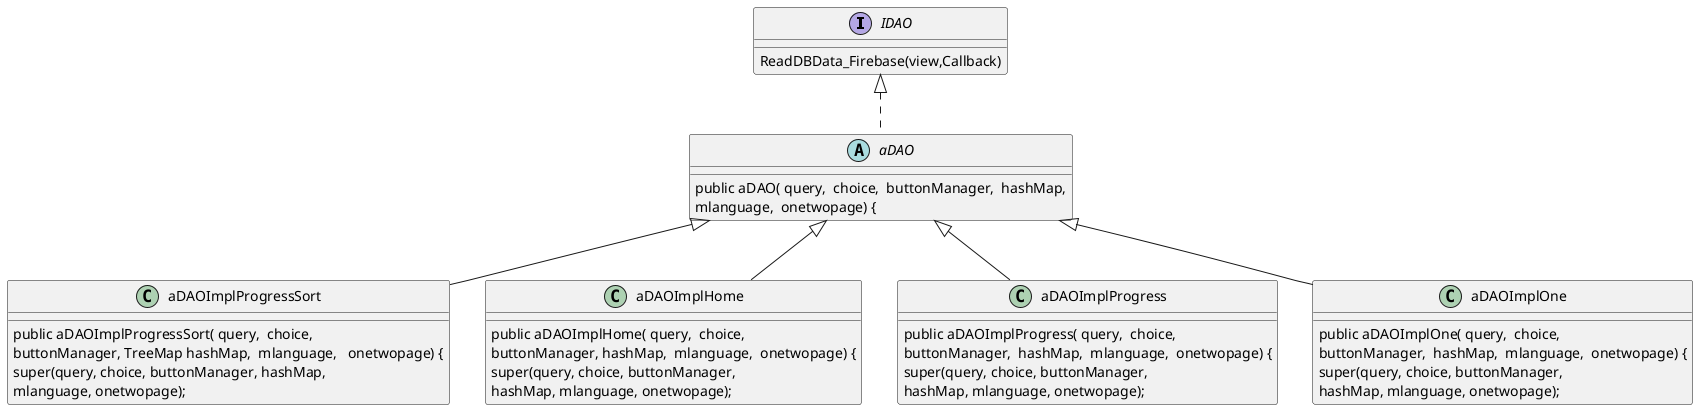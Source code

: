 @startuml

interface IDAO{
ReadDBData_Firebase(view,Callback)
}
abstract class aDAO   implements IDAO {
 public aDAO( query,  choice,  buttonManager,  hashMap,
  mlanguage,  onetwopage) {

    }

class aDAOImplProgressSort extends aDAO{
public aDAOImplProgressSort( query,  choice,
 buttonManager, TreeMap hashMap,  mlanguage,   onetwopage) {
     super(query, choice, buttonManager, hashMap,
      mlanguage, onetwopage);
 }

class aDAOImplHome extends aDAO{
public aDAOImplHome( query,  choice,
  buttonManager, hashMap,  mlanguage,  onetwopage) {
 super(query, choice, buttonManager,
 hashMap, mlanguage, onetwopage);
}

class aDAOImplProgress extends aDAO {
public aDAOImplProgress( query,  choice,
buttonManager,  hashMap,  mlanguage,  onetwopage) {
     super(query, choice, buttonManager,
      hashMap, mlanguage, onetwopage);
 }

  class aDAOImplOne extends aDAO {
     public aDAOImplOne( query,  choice,
      buttonManager,  hashMap,  mlanguage,  onetwopage) {
         super(query, choice, buttonManager,
          hashMap, mlanguage, onetwopage);
     }





@enduml